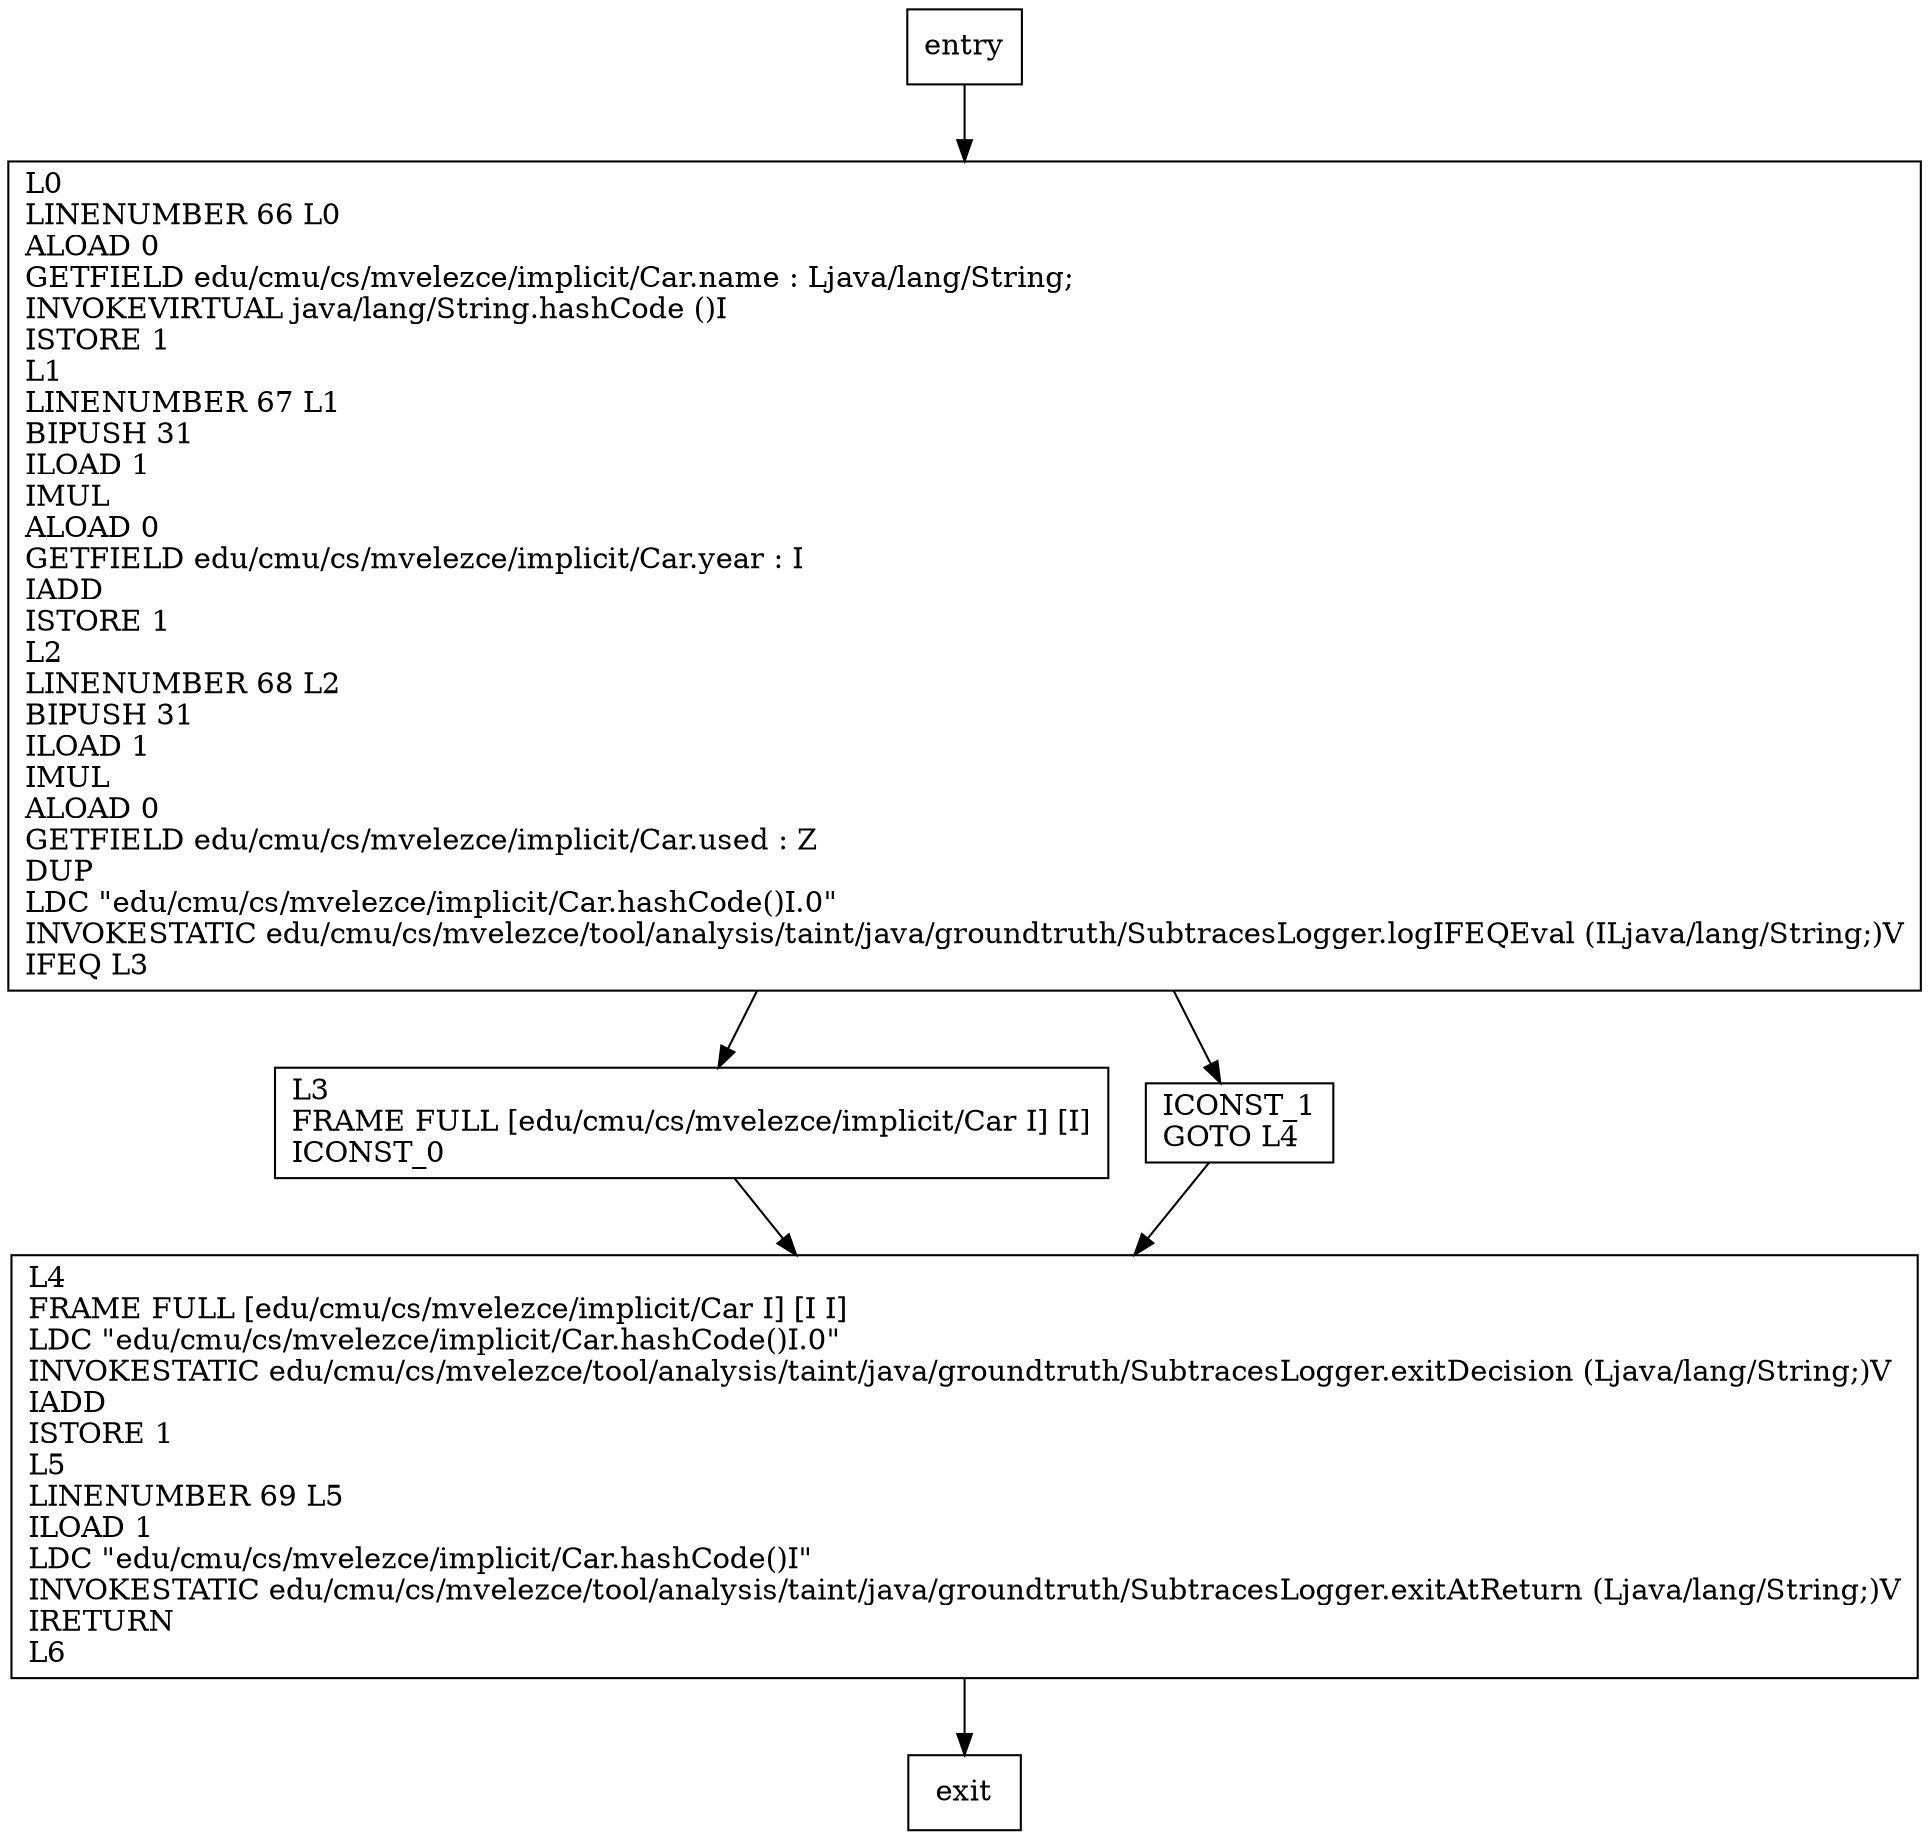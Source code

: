 digraph hashCode {
node [shape=record];
489726932 [label="L4\lFRAME FULL [edu/cmu/cs/mvelezce/implicit/Car I] [I I]\lLDC \"edu/cmu/cs/mvelezce/implicit/Car.hashCode()I.0\"\lINVOKESTATIC edu/cmu/cs/mvelezce/tool/analysis/taint/java/groundtruth/SubtracesLogger.exitDecision (Ljava/lang/String;)V\lIADD\lISTORE 1\lL5\lLINENUMBER 69 L5\lILOAD 1\lLDC \"edu/cmu/cs/mvelezce/implicit/Car.hashCode()I\"\lINVOKESTATIC edu/cmu/cs/mvelezce/tool/analysis/taint/java/groundtruth/SubtracesLogger.exitAtReturn (Ljava/lang/String;)V\lIRETURN\lL6\l"];
1989509342 [label="L3\lFRAME FULL [edu/cmu/cs/mvelezce/implicit/Car I] [I]\lICONST_0\l"];
662500384 [label="L0\lLINENUMBER 66 L0\lALOAD 0\lGETFIELD edu/cmu/cs/mvelezce/implicit/Car.name : Ljava/lang/String;\lINVOKEVIRTUAL java/lang/String.hashCode ()I\lISTORE 1\lL1\lLINENUMBER 67 L1\lBIPUSH 31\lILOAD 1\lIMUL\lALOAD 0\lGETFIELD edu/cmu/cs/mvelezce/implicit/Car.year : I\lIADD\lISTORE 1\lL2\lLINENUMBER 68 L2\lBIPUSH 31\lILOAD 1\lIMUL\lALOAD 0\lGETFIELD edu/cmu/cs/mvelezce/implicit/Car.used : Z\lDUP\lLDC \"edu/cmu/cs/mvelezce/implicit/Car.hashCode()I.0\"\lINVOKESTATIC edu/cmu/cs/mvelezce/tool/analysis/taint/java/groundtruth/SubtracesLogger.logIFEQEval (ILjava/lang/String;)V\lIFEQ L3\l"];
359360956 [label="ICONST_1\lGOTO L4\l"];
entry;
exit;
entry -> 662500384;
489726932 -> exit;
1989509342 -> 489726932;
662500384 -> 1989509342;
662500384 -> 359360956;
359360956 -> 489726932;
}
